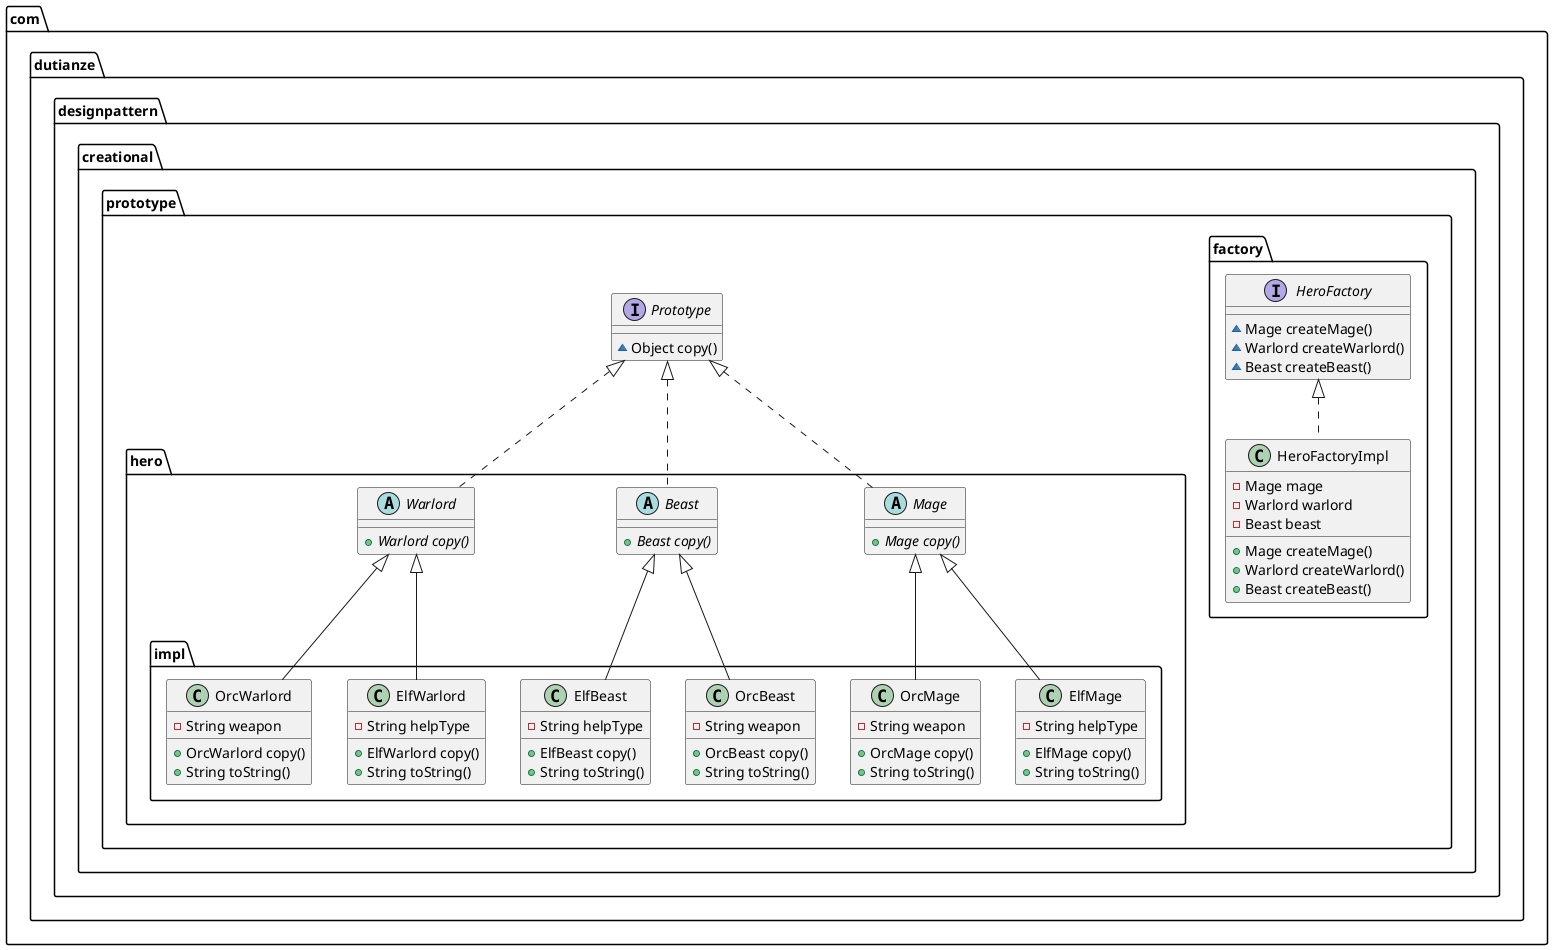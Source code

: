 @startuml
abstract class com.dutianze.designpattern.creational.prototype.hero.Mage {
+ {abstract}Mage copy()
}
class com.dutianze.designpattern.creational.prototype.hero.impl.ElfMage {
- String helpType
+ ElfMage copy()
+ String toString()
}
class com.dutianze.designpattern.creational.prototype.hero.impl.ElfBeast {
- String helpType
+ ElfBeast copy()
+ String toString()
}
class com.dutianze.designpattern.creational.prototype.hero.impl.ElfWarlord {
- String helpType
+ ElfWarlord copy()
+ String toString()
}
interface com.dutianze.designpattern.creational.prototype.factory.HeroFactory {
~ Mage createMage()
~ Warlord createWarlord()
~ Beast createBeast()
}
interface com.dutianze.designpattern.creational.prototype.Prototype {
~ Object copy()
}
class com.dutianze.designpattern.creational.prototype.hero.impl.OrcBeast {
- String weapon
+ OrcBeast copy()
+ String toString()
}
class com.dutianze.designpattern.creational.prototype.hero.impl.OrcWarlord {
- String weapon
+ OrcWarlord copy()
+ String toString()
}
class com.dutianze.designpattern.creational.prototype.factory.HeroFactoryImpl {
- Mage mage
- Warlord warlord
- Beast beast
+ Mage createMage()
+ Warlord createWarlord()
+ Beast createBeast()
}
class com.dutianze.designpattern.creational.prototype.hero.impl.OrcMage {
- String weapon
+ OrcMage copy()
+ String toString()
}
abstract class com.dutianze.designpattern.creational.prototype.hero.Beast {
+ {abstract}Beast copy()
}
abstract class com.dutianze.designpattern.creational.prototype.hero.Warlord {
+ {abstract}Warlord copy()
}


com.dutianze.designpattern.creational.prototype.Prototype <|.. com.dutianze.designpattern.creational.prototype.hero.Mage
com.dutianze.designpattern.creational.prototype.hero.Mage <|-- com.dutianze.designpattern.creational.prototype.hero.impl.ElfMage
com.dutianze.designpattern.creational.prototype.hero.Beast <|-- com.dutianze.designpattern.creational.prototype.hero.impl.ElfBeast
com.dutianze.designpattern.creational.prototype.hero.Warlord <|-- com.dutianze.designpattern.creational.prototype.hero.impl.ElfWarlord
com.dutianze.designpattern.creational.prototype.hero.Beast <|-- com.dutianze.designpattern.creational.prototype.hero.impl.OrcBeast
com.dutianze.designpattern.creational.prototype.hero.Warlord <|-- com.dutianze.designpattern.creational.prototype.hero.impl.OrcWarlord
com.dutianze.designpattern.creational.prototype.factory.HeroFactory <|.. com.dutianze.designpattern.creational.prototype.factory.HeroFactoryImpl
com.dutianze.designpattern.creational.prototype.hero.Mage <|-- com.dutianze.designpattern.creational.prototype.hero.impl.OrcMage
com.dutianze.designpattern.creational.prototype.Prototype <|.. com.dutianze.designpattern.creational.prototype.hero.Beast
com.dutianze.designpattern.creational.prototype.Prototype <|.. com.dutianze.designpattern.creational.prototype.hero.Warlord
@enduml